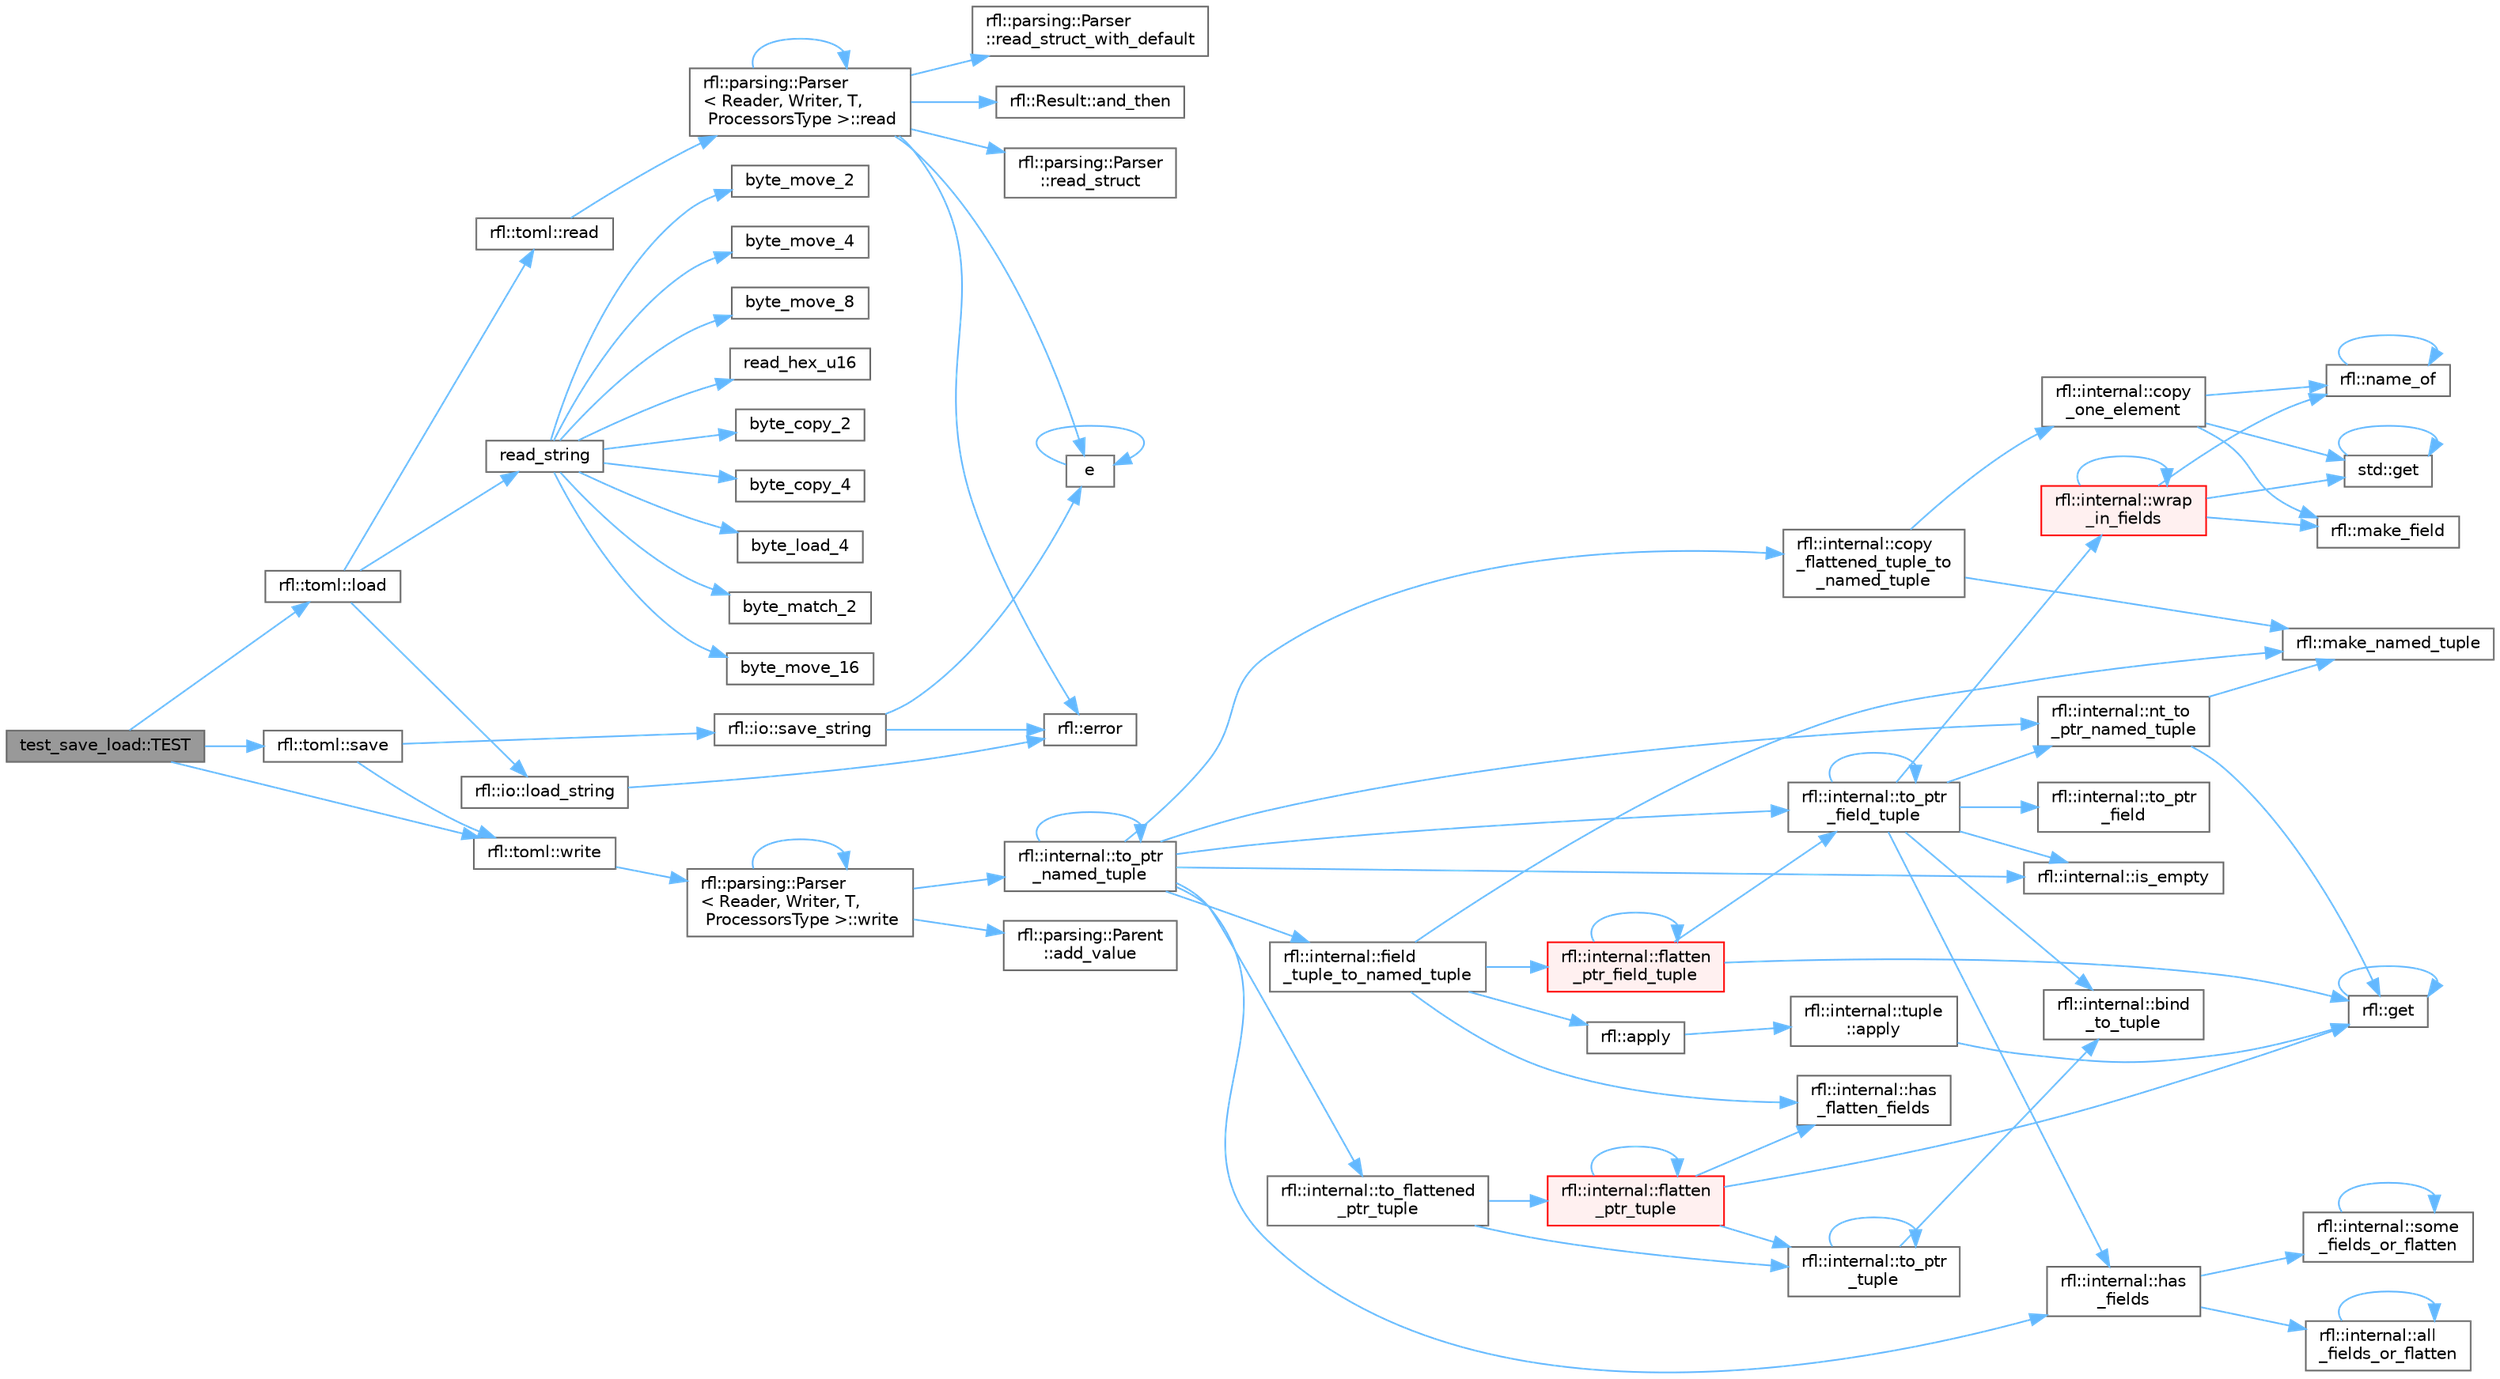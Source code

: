 digraph "test_save_load::TEST"
{
 // LATEX_PDF_SIZE
  bgcolor="transparent";
  edge [fontname=Helvetica,fontsize=10,labelfontname=Helvetica,labelfontsize=10];
  node [fontname=Helvetica,fontsize=10,shape=box,height=0.2,width=0.4];
  rankdir="LR";
  Node1 [id="Node000001",label="test_save_load::TEST",height=0.2,width=0.4,color="gray40", fillcolor="grey60", style="filled", fontcolor="black",tooltip=" "];
  Node1 -> Node2 [id="edge83_Node000001_Node000002",color="steelblue1",style="solid",tooltip=" "];
  Node2 [id="Node000002",label="rfl::toml::load",height=0.2,width=0.4,color="grey40", fillcolor="white", style="filled",URL="$namespacerfl_1_1toml.html#a84a70ff98fed23af931f831b091a25cd",tooltip=" "];
  Node2 -> Node3 [id="edge84_Node000002_Node000003",color="steelblue1",style="solid",tooltip=" "];
  Node3 [id="Node000003",label="rfl::io::load_string",height=0.2,width=0.4,color="grey40", fillcolor="white", style="filled",URL="$namespacerfl_1_1io.html#abef8f6773d8fd7258ba35772521c371a",tooltip=" "];
  Node3 -> Node4 [id="edge85_Node000003_Node000004",color="steelblue1",style="solid",tooltip=" "];
  Node4 [id="Node000004",label="rfl::error",height=0.2,width=0.4,color="grey40", fillcolor="white", style="filled",URL="$namespacerfl.html#a6625864c6c297dfdc3d3c3ee3181dd8c",tooltip="Shorthand for unexpected error."];
  Node2 -> Node5 [id="edge86_Node000002_Node000005",color="steelblue1",style="solid",tooltip=" "];
  Node5 [id="Node000005",label="rfl::toml::read",height=0.2,width=0.4,color="grey40", fillcolor="white", style="filled",URL="$namespacerfl_1_1toml.html#a1739d57c7abd0bf263bad5ce5c1ac0da",tooltip="Parses an object from a TOML var."];
  Node5 -> Node6 [id="edge87_Node000005_Node000006",color="steelblue1",style="solid",tooltip=" "];
  Node6 [id="Node000006",label="rfl::parsing::Parser\l\< Reader, Writer, T,\l ProcessorsType \>::read",height=0.2,width=0.4,color="grey40", fillcolor="white", style="filled",URL="$structrfl_1_1parsing_1_1_parser.html#a905ccbbb3adb81bb18d9109df6613b72",tooltip=" "];
  Node6 -> Node7 [id="edge88_Node000006_Node000007",color="steelblue1",style="solid",tooltip=" "];
  Node7 [id="Node000007",label="rfl::Result::and_then",height=0.2,width=0.4,color="grey40", fillcolor="white", style="filled",URL="$classrfl_1_1_result.html#a07f85d248f21a1dad5eb12ae179d4df7",tooltip="Monadic operation - F must be a function of type T -> Result."];
  Node6 -> Node8 [id="edge89_Node000006_Node000008",color="steelblue1",style="solid",tooltip=" "];
  Node8 [id="Node000008",label="e",height=0.2,width=0.4,color="grey40", fillcolor="white", style="filled",URL="$_cwise__array__power__array_8cpp.html#a9cb86ff854760bf91a154f2724a9101d",tooltip=" "];
  Node8 -> Node8 [id="edge90_Node000008_Node000008",color="steelblue1",style="solid",tooltip=" "];
  Node6 -> Node4 [id="edge91_Node000006_Node000004",color="steelblue1",style="solid",tooltip=" "];
  Node6 -> Node6 [id="edge92_Node000006_Node000006",color="steelblue1",style="solid",tooltip=" "];
  Node6 -> Node9 [id="edge93_Node000006_Node000009",color="steelblue1",style="solid",tooltip=" "];
  Node9 [id="Node000009",label="rfl::parsing::Parser\l::read_struct",height=0.2,width=0.4,color="grey40", fillcolor="white", style="filled",URL="$structrfl_1_1parsing_1_1_parser.html#ac6a7fd1d9f65a3b40ea36017cec2fa2e",tooltip=" "];
  Node6 -> Node10 [id="edge94_Node000006_Node000010",color="steelblue1",style="solid",tooltip=" "];
  Node10 [id="Node000010",label="rfl::parsing::Parser\l::read_struct_with_default",height=0.2,width=0.4,color="grey40", fillcolor="white", style="filled",URL="$structrfl_1_1parsing_1_1_parser.html#a8f8dadc93b26e4bb35eb14e6d722aae7",tooltip=" "];
  Node2 -> Node11 [id="edge95_Node000002_Node000011",color="steelblue1",style="solid",tooltip=" "];
  Node11 [id="Node000011",label="read_string",height=0.2,width=0.4,color="grey40", fillcolor="white", style="filled",URL="$yyjson_8c.html#a804945ea7ab88a55f6c71afe2ef28508",tooltip=" "];
  Node11 -> Node12 [id="edge96_Node000011_Node000012",color="steelblue1",style="solid",tooltip=" "];
  Node12 [id="Node000012",label="byte_copy_2",height=0.2,width=0.4,color="grey40", fillcolor="white", style="filled",URL="$yyjson_8c.html#ac6a11726824f52b6413a67488f5a3152",tooltip=" "];
  Node11 -> Node13 [id="edge97_Node000011_Node000013",color="steelblue1",style="solid",tooltip=" "];
  Node13 [id="Node000013",label="byte_copy_4",height=0.2,width=0.4,color="grey40", fillcolor="white", style="filled",URL="$yyjson_8c.html#a98219967baeab34ab615b4ccda0df146",tooltip=" "];
  Node11 -> Node14 [id="edge98_Node000011_Node000014",color="steelblue1",style="solid",tooltip=" "];
  Node14 [id="Node000014",label="byte_load_4",height=0.2,width=0.4,color="grey40", fillcolor="white", style="filled",URL="$yyjson_8c.html#a87c460a03bebacd0dcdad97440488c2b",tooltip=" "];
  Node11 -> Node15 [id="edge99_Node000011_Node000015",color="steelblue1",style="solid",tooltip=" "];
  Node15 [id="Node000015",label="byte_match_2",height=0.2,width=0.4,color="grey40", fillcolor="white", style="filled",URL="$yyjson_8c.html#a3a0b543ccc96758e3d9632773ab82632",tooltip=" "];
  Node11 -> Node16 [id="edge100_Node000011_Node000016",color="steelblue1",style="solid",tooltip=" "];
  Node16 [id="Node000016",label="byte_move_16",height=0.2,width=0.4,color="grey40", fillcolor="white", style="filled",URL="$yyjson_8c.html#a133d71145abef5ab727e5d3bc7d7d3cc",tooltip=" "];
  Node11 -> Node17 [id="edge101_Node000011_Node000017",color="steelblue1",style="solid",tooltip=" "];
  Node17 [id="Node000017",label="byte_move_2",height=0.2,width=0.4,color="grey40", fillcolor="white", style="filled",URL="$yyjson_8c.html#a937b93922fffb9ba4853a8c20954aa5b",tooltip=" "];
  Node11 -> Node18 [id="edge102_Node000011_Node000018",color="steelblue1",style="solid",tooltip=" "];
  Node18 [id="Node000018",label="byte_move_4",height=0.2,width=0.4,color="grey40", fillcolor="white", style="filled",URL="$yyjson_8c.html#aa5ca17990694a6718874be6817b38ed4",tooltip=" "];
  Node11 -> Node19 [id="edge103_Node000011_Node000019",color="steelblue1",style="solid",tooltip=" "];
  Node19 [id="Node000019",label="byte_move_8",height=0.2,width=0.4,color="grey40", fillcolor="white", style="filled",URL="$yyjson_8c.html#a358fd32f651a73a41814fb2229dae049",tooltip=" "];
  Node11 -> Node20 [id="edge104_Node000011_Node000020",color="steelblue1",style="solid",tooltip=" "];
  Node20 [id="Node000020",label="read_hex_u16",height=0.2,width=0.4,color="grey40", fillcolor="white", style="filled",URL="$yyjson_8c.html#add45e53bf46ccf2467cc535d9bd89717",tooltip=" "];
  Node1 -> Node21 [id="edge105_Node000001_Node000021",color="steelblue1",style="solid",tooltip=" "];
  Node21 [id="Node000021",label="rfl::toml::save",height=0.2,width=0.4,color="grey40", fillcolor="white", style="filled",URL="$namespacerfl_1_1toml.html#adc5a5cd9e497617273bf7b31893307e0",tooltip=" "];
  Node21 -> Node22 [id="edge106_Node000021_Node000022",color="steelblue1",style="solid",tooltip=" "];
  Node22 [id="Node000022",label="rfl::io::save_string",height=0.2,width=0.4,color="grey40", fillcolor="white", style="filled",URL="$namespacerfl_1_1io.html#a797ebb1c100dbc0ff9a2947c369489ec",tooltip=" "];
  Node22 -> Node8 [id="edge107_Node000022_Node000008",color="steelblue1",style="solid",tooltip=" "];
  Node22 -> Node4 [id="edge108_Node000022_Node000004",color="steelblue1",style="solid",tooltip=" "];
  Node21 -> Node23 [id="edge109_Node000021_Node000023",color="steelblue1",style="solid",tooltip=" "];
  Node23 [id="Node000023",label="rfl::toml::write",height=0.2,width=0.4,color="grey40", fillcolor="white", style="filled",URL="$namespacerfl_1_1toml.html#ac8fb8467129862f01e1312fef7176e0c",tooltip="Returns a TOML string."];
  Node23 -> Node24 [id="edge110_Node000023_Node000024",color="steelblue1",style="solid",tooltip=" "];
  Node24 [id="Node000024",label="rfl::parsing::Parser\l\< Reader, Writer, T,\l ProcessorsType \>::write",height=0.2,width=0.4,color="grey40", fillcolor="white", style="filled",URL="$structrfl_1_1parsing_1_1_parser.html#a16aeefd727355e095bfd19d6c69d3238",tooltip=" "];
  Node24 -> Node25 [id="edge111_Node000024_Node000025",color="steelblue1",style="solid",tooltip=" "];
  Node25 [id="Node000025",label="rfl::parsing::Parent\l::add_value",height=0.2,width=0.4,color="grey40", fillcolor="white", style="filled",URL="$structrfl_1_1parsing_1_1_parent.html#a8f7ebd2389ae6ec315a0e37bd66de63f",tooltip=" "];
  Node24 -> Node26 [id="edge112_Node000024_Node000026",color="steelblue1",style="solid",tooltip=" "];
  Node26 [id="Node000026",label="rfl::internal::to_ptr\l_named_tuple",height=0.2,width=0.4,color="grey40", fillcolor="white", style="filled",URL="$namespacerfl_1_1internal.html#a19594a7d66a271a8f893f2170217e299",tooltip=" "];
  Node26 -> Node27 [id="edge113_Node000026_Node000027",color="steelblue1",style="solid",tooltip=" "];
  Node27 [id="Node000027",label="rfl::internal::copy\l_flattened_tuple_to\l_named_tuple",height=0.2,width=0.4,color="grey40", fillcolor="white", style="filled",URL="$namespacerfl_1_1internal.html#aa4d84e91c691523bdf3dbf8832cba64c",tooltip=" "];
  Node27 -> Node28 [id="edge114_Node000027_Node000028",color="steelblue1",style="solid",tooltip=" "];
  Node28 [id="Node000028",label="rfl::internal::copy\l_one_element",height=0.2,width=0.4,color="grey40", fillcolor="white", style="filled",URL="$namespacerfl_1_1internal.html#a8a566443d85dd9fc0f2e6e4ae131ed55",tooltip=" "];
  Node28 -> Node29 [id="edge115_Node000028_Node000029",color="steelblue1",style="solid",tooltip=" "];
  Node29 [id="Node000029",label="std::get",height=0.2,width=0.4,color="grey40", fillcolor="white", style="filled",URL="$namespacestd.html#aae41d8280b7ccc3f0e0a0be2dab21c8f",tooltip="Gets an element by index."];
  Node29 -> Node29 [id="edge116_Node000029_Node000029",color="steelblue1",style="solid",tooltip=" "];
  Node28 -> Node30 [id="edge117_Node000028_Node000030",color="steelblue1",style="solid",tooltip=" "];
  Node30 [id="Node000030",label="rfl::make_field",height=0.2,width=0.4,color="grey40", fillcolor="white", style="filled",URL="$namespacerfl.html#afb5f68a22d5b6a42a5b4477c35559ce9",tooltip=" "];
  Node28 -> Node31 [id="edge118_Node000028_Node000031",color="steelblue1",style="solid",tooltip=" "];
  Node31 [id="Node000031",label="rfl::name_of",height=0.2,width=0.4,color="grey40", fillcolor="white", style="filled",URL="$namespacerfl.html#a90efd0c5575582354c25333fa30a8013",tooltip="Helper function to retrieve a name at compile time."];
  Node31 -> Node31 [id="edge119_Node000031_Node000031",color="steelblue1",style="solid",tooltip=" "];
  Node27 -> Node32 [id="edge120_Node000027_Node000032",color="steelblue1",style="solid",tooltip=" "];
  Node32 [id="Node000032",label="rfl::make_named_tuple",height=0.2,width=0.4,color="grey40", fillcolor="white", style="filled",URL="$namespacerfl.html#a19523aa875e6c36af474a97f28ed4002",tooltip="Explicit overload for creating empty named tuples."];
  Node26 -> Node33 [id="edge121_Node000026_Node000033",color="steelblue1",style="solid",tooltip=" "];
  Node33 [id="Node000033",label="rfl::internal::field\l_tuple_to_named_tuple",height=0.2,width=0.4,color="grey40", fillcolor="white", style="filled",URL="$namespacerfl_1_1internal.html#a923e1c7faefca7c7af6ec3d7aecccba0",tooltip=" "];
  Node33 -> Node34 [id="edge122_Node000033_Node000034",color="steelblue1",style="solid",tooltip=" "];
  Node34 [id="Node000034",label="rfl::apply",height=0.2,width=0.4,color="grey40", fillcolor="white", style="filled",URL="$namespacerfl.html#aaa94742afd7fde0d6d6cc59ae6d92989",tooltip=" "];
  Node34 -> Node35 [id="edge123_Node000034_Node000035",color="steelblue1",style="solid",tooltip=" "];
  Node35 [id="Node000035",label="rfl::internal::tuple\l::apply",height=0.2,width=0.4,color="grey40", fillcolor="white", style="filled",URL="$namespacerfl_1_1internal_1_1tuple.html#a5fe21ddba2943f200bc6c6e4d8d34e54",tooltip=" "];
  Node35 -> Node36 [id="edge124_Node000035_Node000036",color="steelblue1",style="solid",tooltip=" "];
  Node36 [id="Node000036",label="rfl::get",height=0.2,width=0.4,color="grey40", fillcolor="white", style="filled",URL="$namespacerfl.html#ac379420409251e5a3c0bea4a701daf0a",tooltip="Gets a field by index."];
  Node36 -> Node36 [id="edge125_Node000036_Node000036",color="steelblue1",style="solid",tooltip=" "];
  Node33 -> Node37 [id="edge126_Node000033_Node000037",color="steelblue1",style="solid",tooltip=" "];
  Node37 [id="Node000037",label="rfl::internal::flatten\l_ptr_field_tuple",height=0.2,width=0.4,color="red", fillcolor="#FFF0F0", style="filled",URL="$namespacerfl_1_1internal.html#ae729ffba37ab19a6426f80c6ef26e2d6",tooltip=" "];
  Node37 -> Node37 [id="edge127_Node000037_Node000037",color="steelblue1",style="solid",tooltip=" "];
  Node37 -> Node36 [id="edge128_Node000037_Node000036",color="steelblue1",style="solid",tooltip=" "];
  Node37 -> Node39 [id="edge129_Node000037_Node000039",color="steelblue1",style="solid",tooltip=" "];
  Node39 [id="Node000039",label="rfl::internal::to_ptr\l_field_tuple",height=0.2,width=0.4,color="grey40", fillcolor="white", style="filled",URL="$namespacerfl_1_1internal.html#a4c5ce682ef0d85a0edc5fc36074815d2",tooltip=" "];
  Node39 -> Node40 [id="edge130_Node000039_Node000040",color="steelblue1",style="solid",tooltip=" "];
  Node40 [id="Node000040",label="rfl::internal::bind\l_to_tuple",height=0.2,width=0.4,color="grey40", fillcolor="white", style="filled",URL="$namespacerfl_1_1internal.html#aaccfbbd07ded0a84498cea052cb3d443",tooltip=" "];
  Node39 -> Node41 [id="edge131_Node000039_Node000041",color="steelblue1",style="solid",tooltip=" "];
  Node41 [id="Node000041",label="rfl::internal::has\l_fields",height=0.2,width=0.4,color="grey40", fillcolor="white", style="filled",URL="$namespacerfl_1_1internal.html#a4bf6ff2224c907a5df21f524e650fd17",tooltip=" "];
  Node41 -> Node42 [id="edge132_Node000041_Node000042",color="steelblue1",style="solid",tooltip=" "];
  Node42 [id="Node000042",label="rfl::internal::all\l_fields_or_flatten",height=0.2,width=0.4,color="grey40", fillcolor="white", style="filled",URL="$namespacerfl_1_1internal.html#a012b9c8f5d6103eb084598eca9f9f631",tooltip=" "];
  Node42 -> Node42 [id="edge133_Node000042_Node000042",color="steelblue1",style="solid",tooltip=" "];
  Node41 -> Node43 [id="edge134_Node000041_Node000043",color="steelblue1",style="solid",tooltip=" "];
  Node43 [id="Node000043",label="rfl::internal::some\l_fields_or_flatten",height=0.2,width=0.4,color="grey40", fillcolor="white", style="filled",URL="$namespacerfl_1_1internal.html#a71c929c1a514d827549eb15d4355de92",tooltip=" "];
  Node43 -> Node43 [id="edge135_Node000043_Node000043",color="steelblue1",style="solid",tooltip=" "];
  Node39 -> Node44 [id="edge136_Node000039_Node000044",color="steelblue1",style="solid",tooltip=" "];
  Node44 [id="Node000044",label="rfl::internal::is_empty",height=0.2,width=0.4,color="grey40", fillcolor="white", style="filled",URL="$namespacerfl_1_1internal.html#a818161434e9e7892d403a7c92d7268fe",tooltip=" "];
  Node39 -> Node45 [id="edge137_Node000039_Node000045",color="steelblue1",style="solid",tooltip=" "];
  Node45 [id="Node000045",label="rfl::internal::nt_to\l_ptr_named_tuple",height=0.2,width=0.4,color="grey40", fillcolor="white", style="filled",URL="$namespacerfl_1_1internal.html#a444ef522c6d66572aa5cd3ccde829885",tooltip=" "];
  Node45 -> Node36 [id="edge138_Node000045_Node000036",color="steelblue1",style="solid",tooltip=" "];
  Node45 -> Node32 [id="edge139_Node000045_Node000032",color="steelblue1",style="solid",tooltip=" "];
  Node39 -> Node46 [id="edge140_Node000039_Node000046",color="steelblue1",style="solid",tooltip=" "];
  Node46 [id="Node000046",label="rfl::internal::to_ptr\l_field",height=0.2,width=0.4,color="grey40", fillcolor="white", style="filled",URL="$namespacerfl_1_1internal.html#ab7e2b5fa9d320f0c9a301fbe22ebc677",tooltip=" "];
  Node39 -> Node39 [id="edge141_Node000039_Node000039",color="steelblue1",style="solid",tooltip=" "];
  Node39 -> Node47 [id="edge142_Node000039_Node000047",color="steelblue1",style="solid",tooltip=" "];
  Node47 [id="Node000047",label="rfl::internal::wrap\l_in_fields",height=0.2,width=0.4,color="red", fillcolor="#FFF0F0", style="filled",URL="$namespacerfl_1_1internal.html#a75a4f615c45abce17e710e72514498d7",tooltip=" "];
  Node47 -> Node29 [id="edge143_Node000047_Node000029",color="steelblue1",style="solid",tooltip=" "];
  Node47 -> Node30 [id="edge144_Node000047_Node000030",color="steelblue1",style="solid",tooltip=" "];
  Node47 -> Node31 [id="edge145_Node000047_Node000031",color="steelblue1",style="solid",tooltip=" "];
  Node47 -> Node47 [id="edge146_Node000047_Node000047",color="steelblue1",style="solid",tooltip=" "];
  Node33 -> Node49 [id="edge147_Node000033_Node000049",color="steelblue1",style="solid",tooltip=" "];
  Node49 [id="Node000049",label="rfl::internal::has\l_flatten_fields",height=0.2,width=0.4,color="grey40", fillcolor="white", style="filled",URL="$namespacerfl_1_1internal.html#a60f5d02505f61eabff343c2f5e9c7dbe",tooltip=" "];
  Node33 -> Node32 [id="edge148_Node000033_Node000032",color="steelblue1",style="solid",tooltip=" "];
  Node26 -> Node41 [id="edge149_Node000026_Node000041",color="steelblue1",style="solid",tooltip=" "];
  Node26 -> Node44 [id="edge150_Node000026_Node000044",color="steelblue1",style="solid",tooltip=" "];
  Node26 -> Node45 [id="edge151_Node000026_Node000045",color="steelblue1",style="solid",tooltip=" "];
  Node26 -> Node50 [id="edge152_Node000026_Node000050",color="steelblue1",style="solid",tooltip=" "];
  Node50 [id="Node000050",label="rfl::internal::to_flattened\l_ptr_tuple",height=0.2,width=0.4,color="grey40", fillcolor="white", style="filled",URL="$namespacerfl_1_1internal.html#abe898ac2971112070bfbcc91def971d6",tooltip=" "];
  Node50 -> Node51 [id="edge153_Node000050_Node000051",color="steelblue1",style="solid",tooltip=" "];
  Node51 [id="Node000051",label="rfl::internal::flatten\l_ptr_tuple",height=0.2,width=0.4,color="red", fillcolor="#FFF0F0", style="filled",URL="$namespacerfl_1_1internal.html#a3a901d356d0602482acd2f0861f8b472",tooltip=" "];
  Node51 -> Node51 [id="edge154_Node000051_Node000051",color="steelblue1",style="solid",tooltip=" "];
  Node51 -> Node36 [id="edge155_Node000051_Node000036",color="steelblue1",style="solid",tooltip=" "];
  Node51 -> Node49 [id="edge156_Node000051_Node000049",color="steelblue1",style="solid",tooltip=" "];
  Node51 -> Node52 [id="edge157_Node000051_Node000052",color="steelblue1",style="solid",tooltip=" "];
  Node52 [id="Node000052",label="rfl::internal::to_ptr\l_tuple",height=0.2,width=0.4,color="grey40", fillcolor="white", style="filled",URL="$namespacerfl_1_1internal.html#a3a36b92d743023e52d9ba1b74cc5fbd1",tooltip=" "];
  Node52 -> Node40 [id="edge158_Node000052_Node000040",color="steelblue1",style="solid",tooltip=" "];
  Node52 -> Node52 [id="edge159_Node000052_Node000052",color="steelblue1",style="solid",tooltip=" "];
  Node50 -> Node52 [id="edge160_Node000050_Node000052",color="steelblue1",style="solid",tooltip=" "];
  Node26 -> Node39 [id="edge161_Node000026_Node000039",color="steelblue1",style="solid",tooltip=" "];
  Node26 -> Node26 [id="edge162_Node000026_Node000026",color="steelblue1",style="solid",tooltip=" "];
  Node24 -> Node24 [id="edge163_Node000024_Node000024",color="steelblue1",style="solid",tooltip=" "];
  Node1 -> Node23 [id="edge164_Node000001_Node000023",color="steelblue1",style="solid",tooltip=" "];
}
